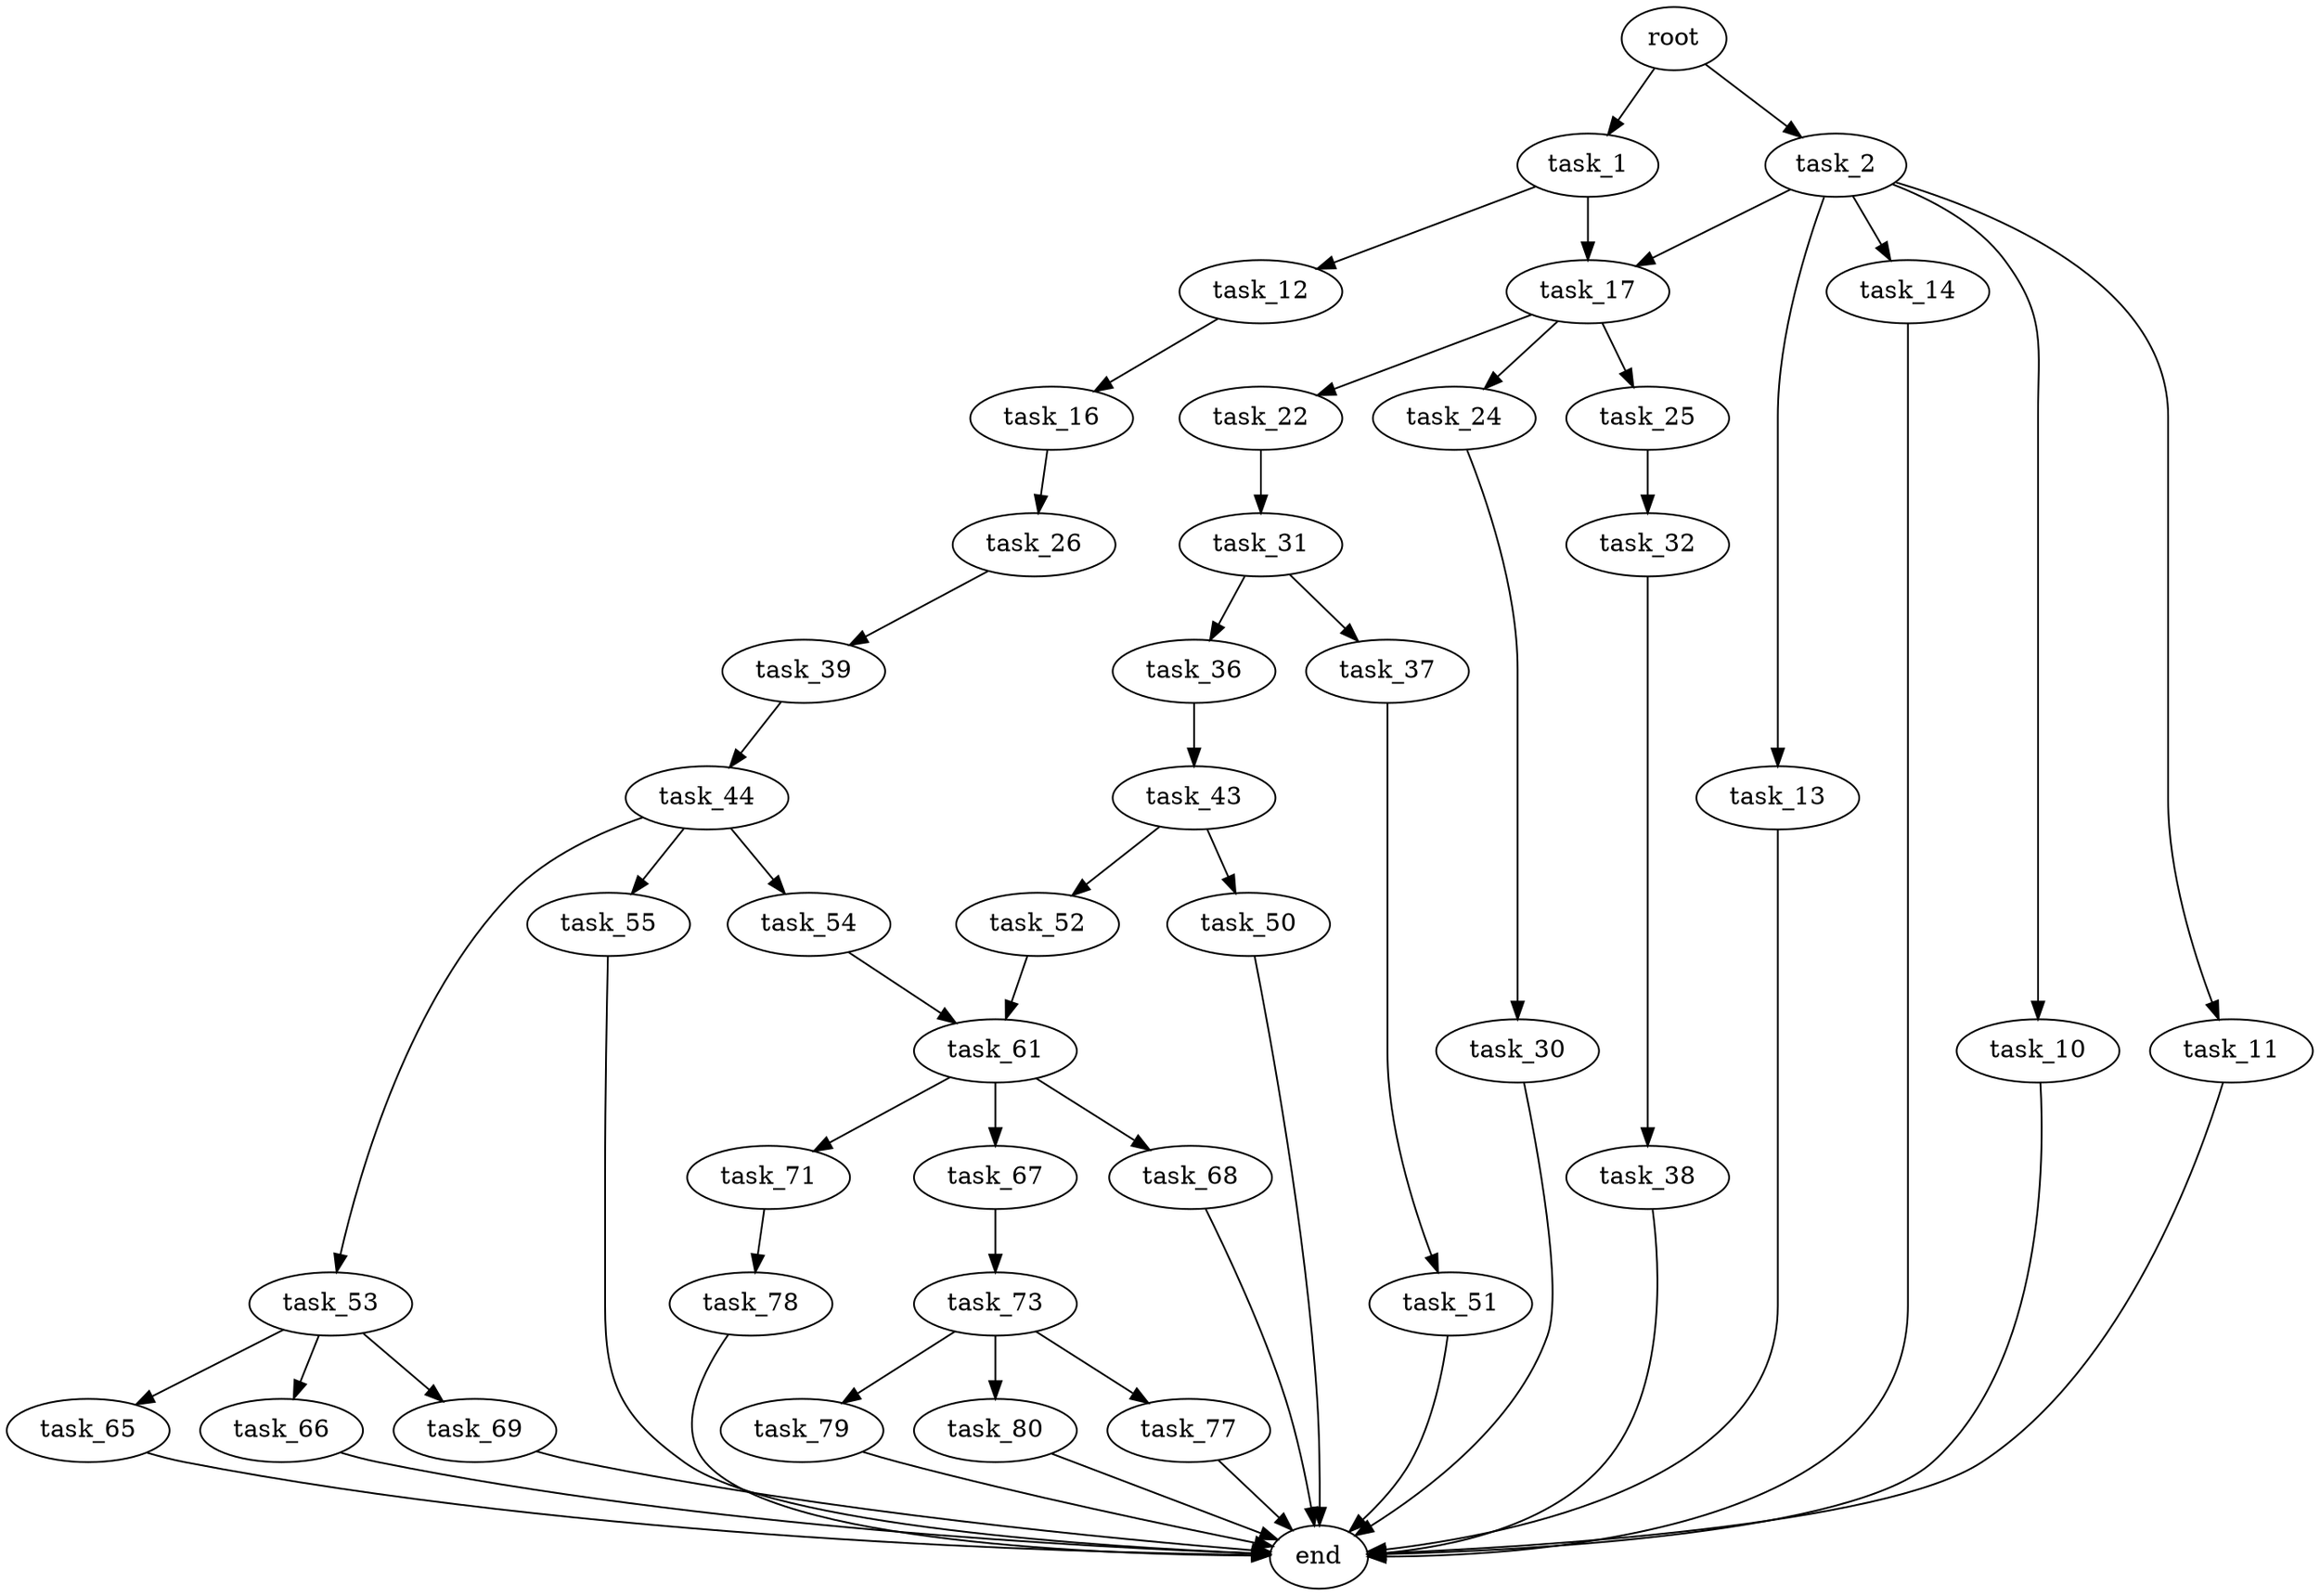digraph G {
  root [size="0.000000"];
  task_1 [size="549755813888.000000"];
  task_2 [size="15913403080.000000"];
  task_12 [size="190721587924.000000"];
  task_17 [size="7074320208.000000"];
  task_10 [size="68719476736.000000"];
  task_11 [size="76930337552.000000"];
  task_13 [size="7807678054.000000"];
  task_14 [size="279975717580.000000"];
  end [size="0.000000"];
  task_16 [size="139604432103.000000"];
  task_26 [size="28991029248.000000"];
  task_22 [size="29529237896.000000"];
  task_24 [size="25763384338.000000"];
  task_25 [size="549755813888.000000"];
  task_31 [size="13351390198.000000"];
  task_30 [size="249976191967.000000"];
  task_32 [size="8589934592.000000"];
  task_39 [size="11521544373.000000"];
  task_36 [size="2150318280.000000"];
  task_37 [size="68719476736.000000"];
  task_38 [size="1388815051.000000"];
  task_43 [size="32813856413.000000"];
  task_51 [size="368886104176.000000"];
  task_44 [size="670617077.000000"];
  task_50 [size="577538243568.000000"];
  task_52 [size="2467749086.000000"];
  task_53 [size="22359383676.000000"];
  task_54 [size="28991029248.000000"];
  task_55 [size="2469306280.000000"];
  task_61 [size="178550276628.000000"];
  task_65 [size="30385734810.000000"];
  task_66 [size="1022305800404.000000"];
  task_69 [size="231928233984.000000"];
  task_67 [size="549755813888.000000"];
  task_68 [size="1073741824000.000000"];
  task_71 [size="782757789696.000000"];
  task_73 [size="607413651671.000000"];
  task_78 [size="153848451665.000000"];
  task_77 [size="368293445632.000000"];
  task_79 [size="20458309841.000000"];
  task_80 [size="134217728000.000000"];

  root -> task_1 [size="1.000000"];
  root -> task_2 [size="1.000000"];
  task_1 -> task_12 [size="536870912.000000"];
  task_1 -> task_17 [size="536870912.000000"];
  task_2 -> task_10 [size="411041792.000000"];
  task_2 -> task_11 [size="411041792.000000"];
  task_2 -> task_13 [size="411041792.000000"];
  task_2 -> task_14 [size="411041792.000000"];
  task_2 -> task_17 [size="411041792.000000"];
  task_12 -> task_16 [size="209715200.000000"];
  task_17 -> task_22 [size="536870912.000000"];
  task_17 -> task_24 [size="536870912.000000"];
  task_17 -> task_25 [size="536870912.000000"];
  task_10 -> end [size="1.000000"];
  task_11 -> end [size="1.000000"];
  task_13 -> end [size="1.000000"];
  task_14 -> end [size="1.000000"];
  task_16 -> task_26 [size="209715200.000000"];
  task_26 -> task_39 [size="75497472.000000"];
  task_22 -> task_31 [size="536870912.000000"];
  task_24 -> task_30 [size="75497472.000000"];
  task_25 -> task_32 [size="536870912.000000"];
  task_31 -> task_36 [size="301989888.000000"];
  task_31 -> task_37 [size="301989888.000000"];
  task_30 -> end [size="1.000000"];
  task_32 -> task_38 [size="33554432.000000"];
  task_39 -> task_44 [size="209715200.000000"];
  task_36 -> task_43 [size="75497472.000000"];
  task_37 -> task_51 [size="134217728.000000"];
  task_38 -> end [size="1.000000"];
  task_43 -> task_50 [size="679477248.000000"];
  task_43 -> task_52 [size="679477248.000000"];
  task_51 -> end [size="1.000000"];
  task_44 -> task_53 [size="75497472.000000"];
  task_44 -> task_54 [size="75497472.000000"];
  task_44 -> task_55 [size="75497472.000000"];
  task_50 -> end [size="1.000000"];
  task_52 -> task_61 [size="301989888.000000"];
  task_53 -> task_65 [size="411041792.000000"];
  task_53 -> task_66 [size="411041792.000000"];
  task_53 -> task_69 [size="411041792.000000"];
  task_54 -> task_61 [size="75497472.000000"];
  task_55 -> end [size="1.000000"];
  task_61 -> task_67 [size="134217728.000000"];
  task_61 -> task_68 [size="134217728.000000"];
  task_61 -> task_71 [size="134217728.000000"];
  task_65 -> end [size="1.000000"];
  task_66 -> end [size="1.000000"];
  task_69 -> end [size="1.000000"];
  task_67 -> task_73 [size="536870912.000000"];
  task_68 -> end [size="1.000000"];
  task_71 -> task_78 [size="679477248.000000"];
  task_73 -> task_77 [size="679477248.000000"];
  task_73 -> task_79 [size="679477248.000000"];
  task_73 -> task_80 [size="679477248.000000"];
  task_78 -> end [size="1.000000"];
  task_77 -> end [size="1.000000"];
  task_79 -> end [size="1.000000"];
  task_80 -> end [size="1.000000"];
}
